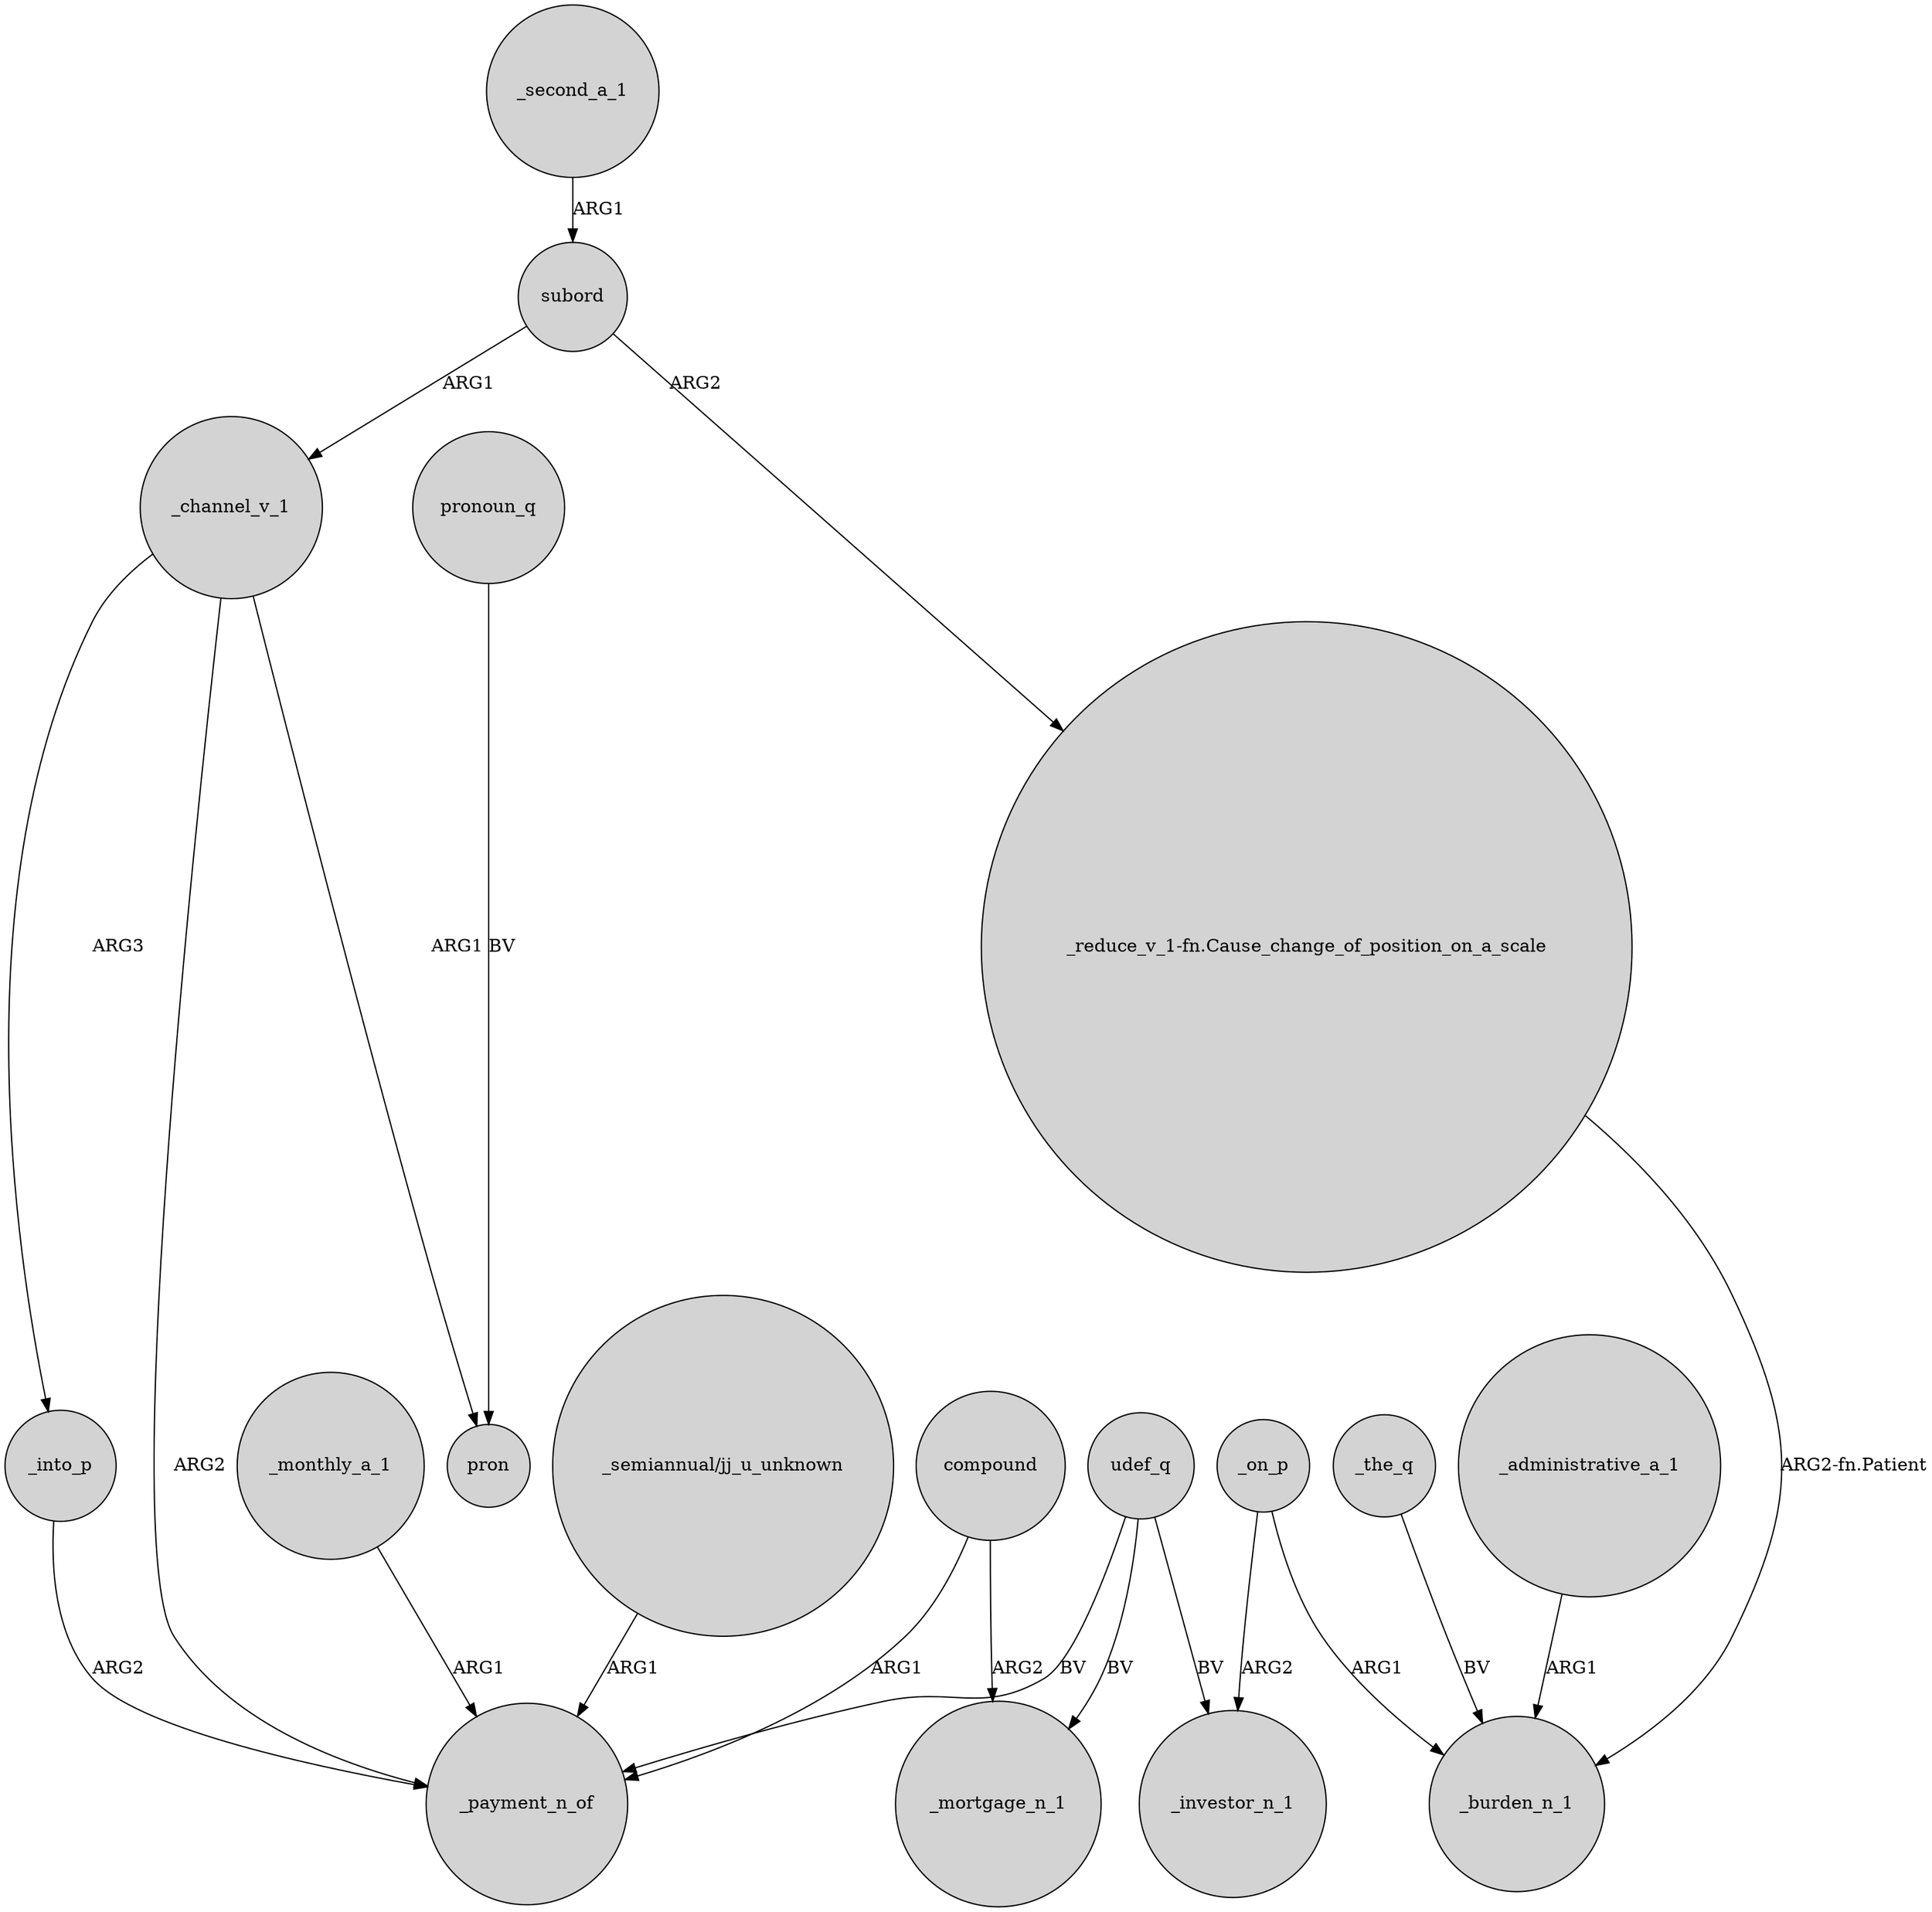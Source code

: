 digraph {
	node [shape=circle style=filled]
	_monthly_a_1 -> _payment_n_of [label=ARG1]
	_channel_v_1 -> _payment_n_of [label=ARG2]
	_second_a_1 -> subord [label=ARG1]
	udef_q -> _mortgage_n_1 [label=BV]
	udef_q -> _investor_n_1 [label=BV]
	_channel_v_1 -> pron [label=ARG1]
	compound -> _mortgage_n_1 [label=ARG2]
	subord -> _channel_v_1 [label=ARG1]
	udef_q -> _payment_n_of [label=BV]
	"_semiannual/jj_u_unknown" -> _payment_n_of [label=ARG1]
	pronoun_q -> pron [label=BV]
	_into_p -> _payment_n_of [label=ARG2]
	_on_p -> _investor_n_1 [label=ARG2]
	compound -> _payment_n_of [label=ARG1]
	subord -> "_reduce_v_1-fn.Cause_change_of_position_on_a_scale" [label=ARG2]
	"_reduce_v_1-fn.Cause_change_of_position_on_a_scale" -> _burden_n_1 [label="ARG2-fn.Patient"]
	_the_q -> _burden_n_1 [label=BV]
	_on_p -> _burden_n_1 [label=ARG1]
	_administrative_a_1 -> _burden_n_1 [label=ARG1]
	_channel_v_1 -> _into_p [label=ARG3]
}
